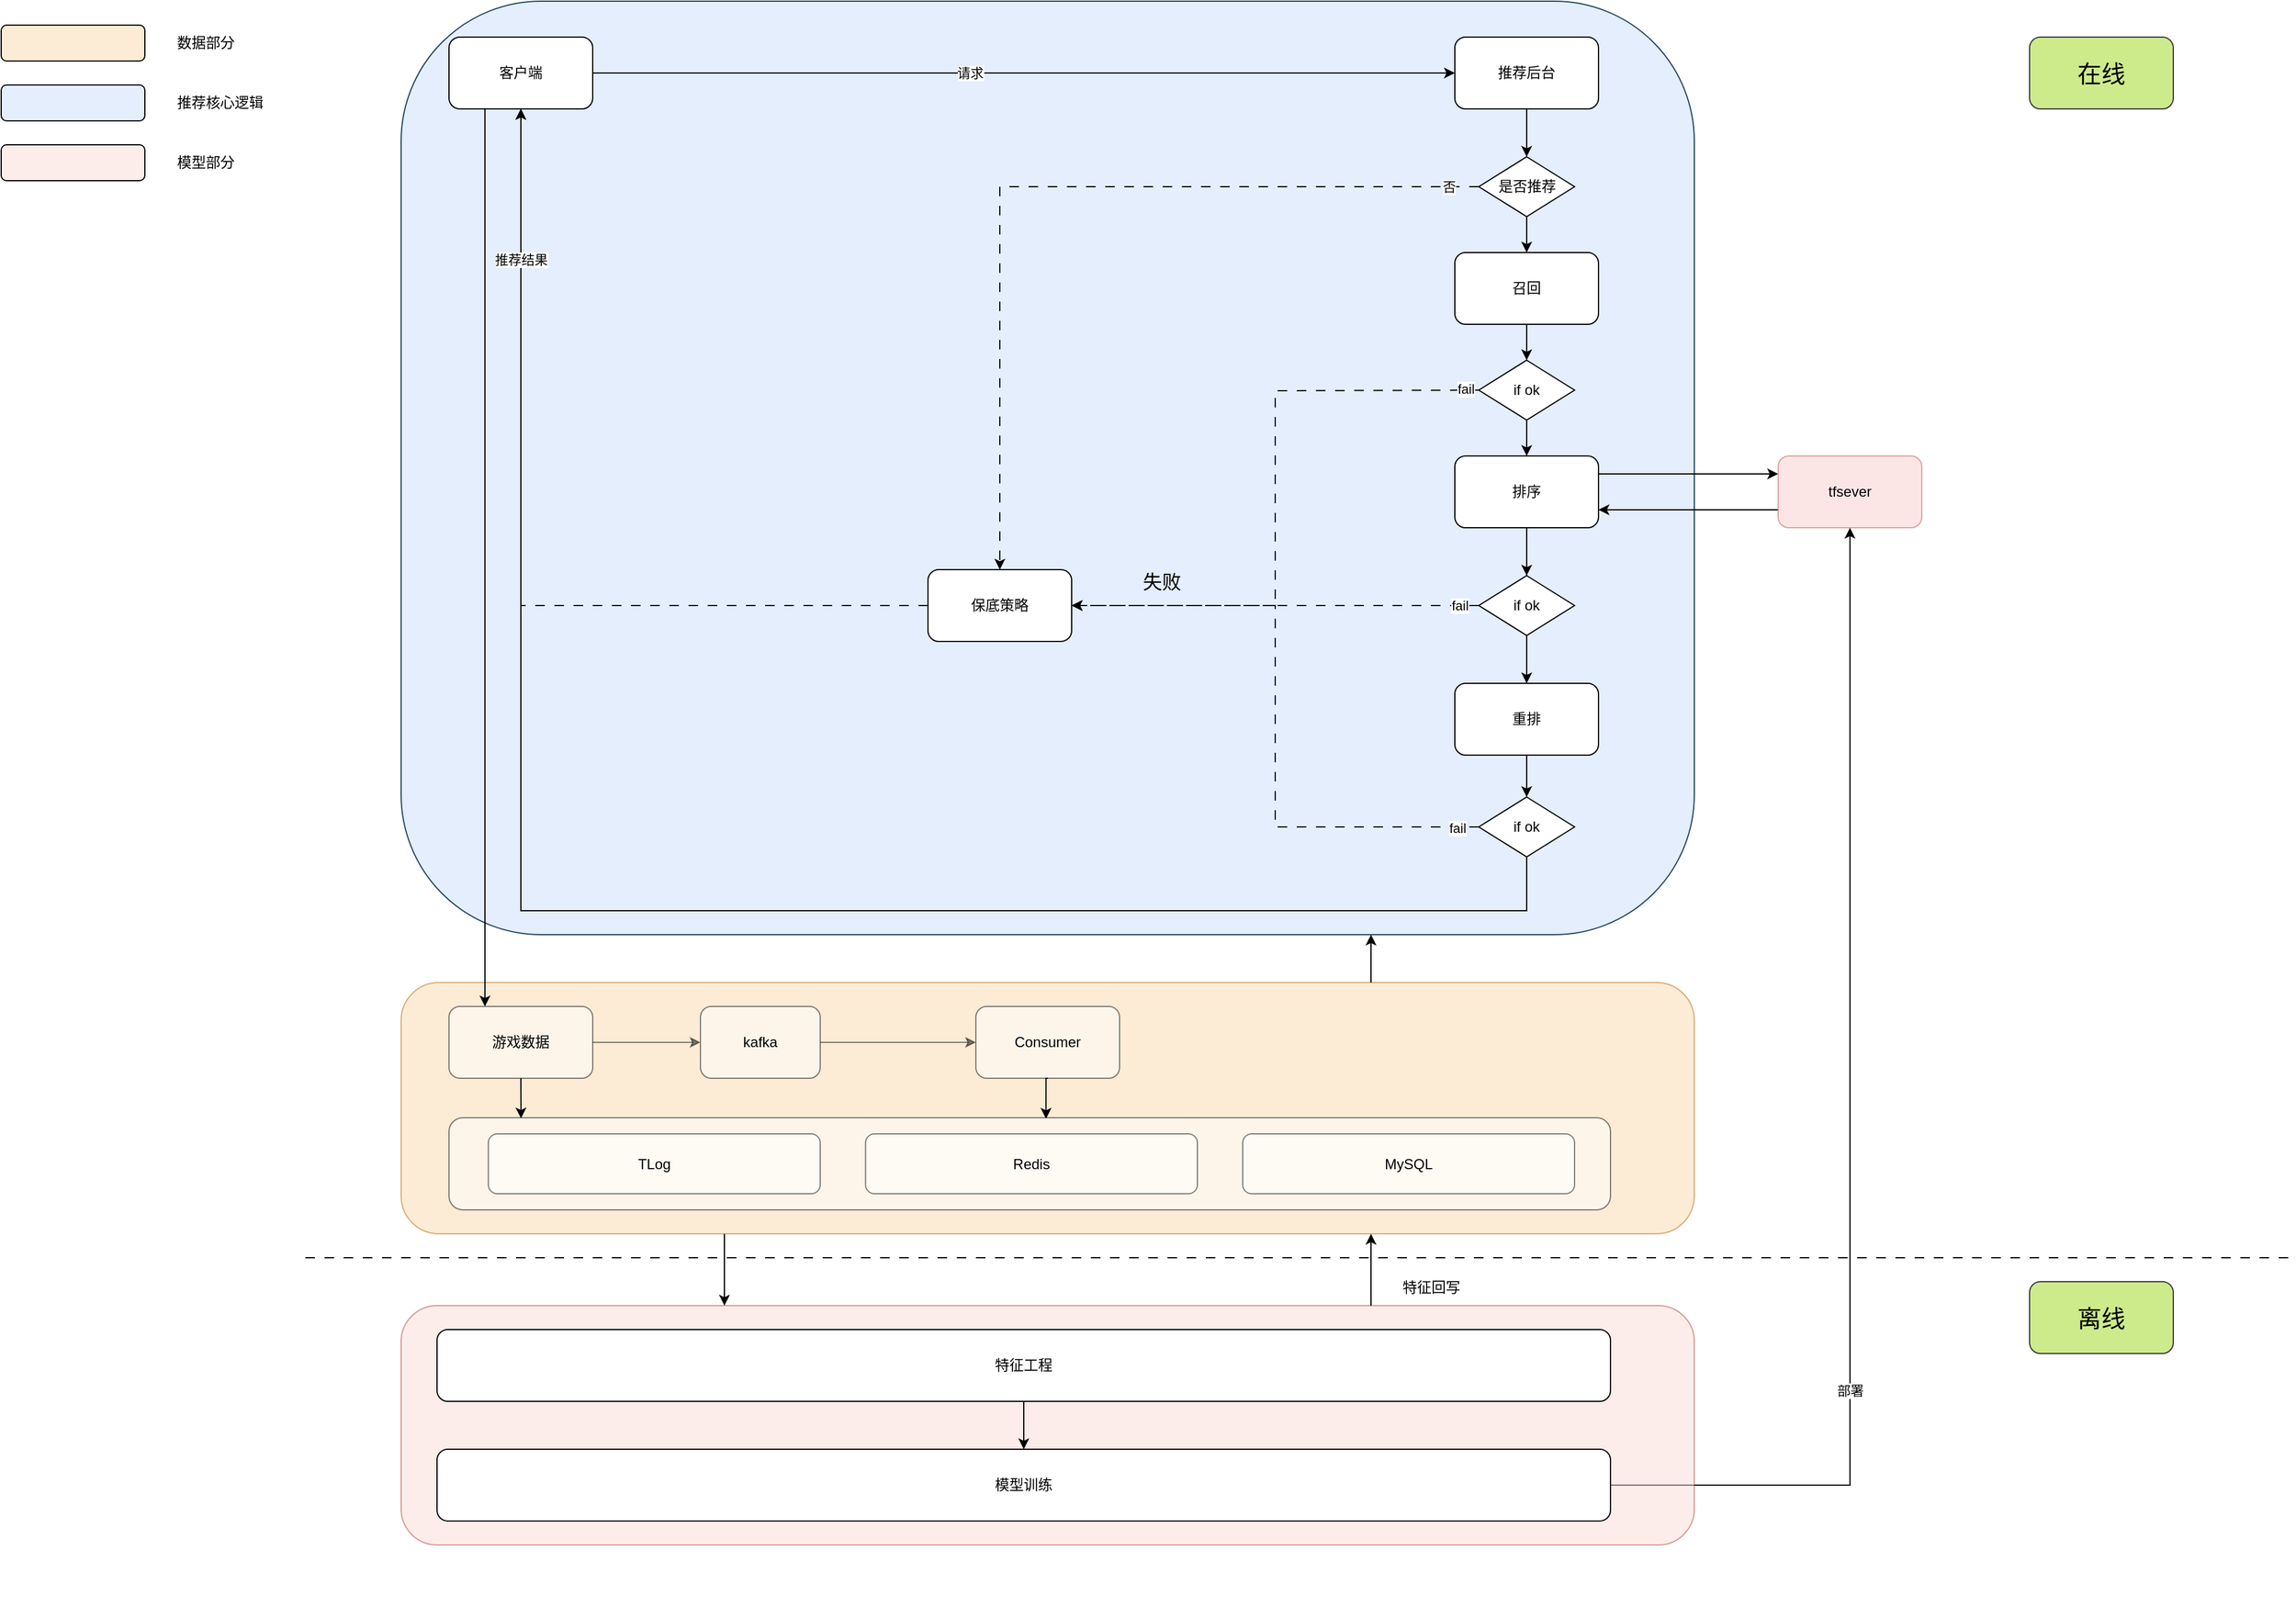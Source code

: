 <mxfile version="21.4.0" type="github" pages="5">
  <diagram name="推荐整体流程" id="ISYWLAkCxyc74e-Y4_dA">
    <mxGraphModel dx="2526" dy="1180" grid="1" gridSize="10" guides="1" tooltips="1" connect="1" arrows="1" fold="1" page="1" pageScale="1" pageWidth="3300" pageHeight="4681" math="0" shadow="0">
      <root>
        <mxCell id="3O7Wqlpu1mmGv-qSAanH-0" />
        <mxCell id="3O7Wqlpu1mmGv-qSAanH-1" parent="3O7Wqlpu1mmGv-qSAanH-0" />
        <mxCell id="3O7Wqlpu1mmGv-qSAanH-2" style="edgeStyle=orthogonalEdgeStyle;rounded=0;orthogonalLoop=1;jettySize=auto;html=1;exitX=0.25;exitY=1;exitDx=0;exitDy=0;entryX=0.25;entryY=0;entryDx=0;entryDy=0;" edge="1" parent="3O7Wqlpu1mmGv-qSAanH-1" source="3O7Wqlpu1mmGv-qSAanH-3" target="3O7Wqlpu1mmGv-qSAanH-64">
          <mxGeometry relative="1" as="geometry" />
        </mxCell>
        <mxCell id="3O7Wqlpu1mmGv-qSAanH-3" value="" style="rounded=1;whiteSpace=wrap;html=1;fillColor=#fad7ac;strokeColor=#b46504;opacity=50;" vertex="1" parent="3O7Wqlpu1mmGv-qSAanH-1">
          <mxGeometry x="520" y="1380" width="1080" height="210" as="geometry" />
        </mxCell>
        <mxCell id="3O7Wqlpu1mmGv-qSAanH-4" value="" style="rounded=1;whiteSpace=wrap;html=1;fillColor=#E4EEFC;strokeColor=#23445d;fillStyle=auto;" vertex="1" parent="3O7Wqlpu1mmGv-qSAanH-1">
          <mxGeometry x="520" y="560" width="1080" height="780" as="geometry" />
        </mxCell>
        <mxCell id="3O7Wqlpu1mmGv-qSAanH-5" value="" style="rhombus;whiteSpace=wrap;html=1;" vertex="1" parent="3O7Wqlpu1mmGv-qSAanH-1">
          <mxGeometry x="1420" y="690" width="80" height="50" as="geometry" />
        </mxCell>
        <mxCell id="3O7Wqlpu1mmGv-qSAanH-6" style="edgeStyle=orthogonalEdgeStyle;rounded=0;orthogonalLoop=1;jettySize=auto;html=1;exitX=1;exitY=0.5;exitDx=0;exitDy=0;entryX=0;entryY=0.5;entryDx=0;entryDy=0;" edge="1" parent="3O7Wqlpu1mmGv-qSAanH-1" source="3O7Wqlpu1mmGv-qSAanH-9" target="3O7Wqlpu1mmGv-qSAanH-26">
          <mxGeometry relative="1" as="geometry" />
        </mxCell>
        <mxCell id="3O7Wqlpu1mmGv-qSAanH-7" value="请求" style="edgeLabel;html=1;align=center;verticalAlign=middle;resizable=0;points=[];" vertex="1" connectable="0" parent="3O7Wqlpu1mmGv-qSAanH-6">
          <mxGeometry x="-0.126" relative="1" as="geometry">
            <mxPoint as="offset" />
          </mxGeometry>
        </mxCell>
        <mxCell id="3O7Wqlpu1mmGv-qSAanH-8" style="edgeStyle=orthogonalEdgeStyle;rounded=0;orthogonalLoop=1;jettySize=auto;html=1;exitX=0.25;exitY=1;exitDx=0;exitDy=0;entryX=0.25;entryY=0;entryDx=0;entryDy=0;" edge="1" parent="3O7Wqlpu1mmGv-qSAanH-1" source="3O7Wqlpu1mmGv-qSAanH-9" target="3O7Wqlpu1mmGv-qSAanH-12">
          <mxGeometry relative="1" as="geometry" />
        </mxCell>
        <mxCell id="3O7Wqlpu1mmGv-qSAanH-9" value="客户端" style="rounded=1;whiteSpace=wrap;html=1;" vertex="1" parent="3O7Wqlpu1mmGv-qSAanH-1">
          <mxGeometry x="560" y="590" width="120" height="60" as="geometry" />
        </mxCell>
        <mxCell id="3O7Wqlpu1mmGv-qSAanH-17" style="edgeStyle=orthogonalEdgeStyle;rounded=0;orthogonalLoop=1;jettySize=auto;html=1;exitX=1;exitY=0.5;exitDx=0;exitDy=0;entryX=0.5;entryY=1;entryDx=0;entryDy=0;" edge="1" parent="3O7Wqlpu1mmGv-qSAanH-1" source="3O7Wqlpu1mmGv-qSAanH-66" target="3O7Wqlpu1mmGv-qSAanH-34">
          <mxGeometry relative="1" as="geometry">
            <mxPoint x="1600" y="890" as="targetPoint" />
          </mxGeometry>
        </mxCell>
        <mxCell id="3O7Wqlpu1mmGv-qSAanH-18" value="部署" style="edgeLabel;html=1;align=center;verticalAlign=middle;resizable=0;points=[];" vertex="1" connectable="0" parent="3O7Wqlpu1mmGv-qSAanH-17">
          <mxGeometry x="-0.523" y="-1" relative="1" as="geometry">
            <mxPoint x="-1" y="-41" as="offset" />
          </mxGeometry>
        </mxCell>
        <mxCell id="3O7Wqlpu1mmGv-qSAanH-25" style="edgeStyle=orthogonalEdgeStyle;rounded=0;orthogonalLoop=1;jettySize=auto;html=1;entryX=0.5;entryY=0;entryDx=0;entryDy=0;" edge="1" parent="3O7Wqlpu1mmGv-qSAanH-1" source="3O7Wqlpu1mmGv-qSAanH-5" target="3O7Wqlpu1mmGv-qSAanH-28">
          <mxGeometry relative="1" as="geometry" />
        </mxCell>
        <mxCell id="3O7Wqlpu1mmGv-qSAanH-26" value="推荐后台" style="rounded=1;whiteSpace=wrap;html=1;" vertex="1" parent="3O7Wqlpu1mmGv-qSAanH-1">
          <mxGeometry x="1400" y="590" width="120" height="60" as="geometry" />
        </mxCell>
        <mxCell id="3O7Wqlpu1mmGv-qSAanH-27" style="edgeStyle=orthogonalEdgeStyle;rounded=0;orthogonalLoop=1;jettySize=auto;html=1;exitX=0.5;exitY=1;exitDx=0;exitDy=0;entryX=0.5;entryY=0;entryDx=0;entryDy=0;" edge="1" parent="3O7Wqlpu1mmGv-qSAanH-1" source="3O7Wqlpu1mmGv-qSAanH-51" target="3O7Wqlpu1mmGv-qSAanH-32">
          <mxGeometry relative="1" as="geometry" />
        </mxCell>
        <mxCell id="3O7Wqlpu1mmGv-qSAanH-28" value="召回" style="rounded=1;whiteSpace=wrap;html=1;" vertex="1" parent="3O7Wqlpu1mmGv-qSAanH-1">
          <mxGeometry x="1400" y="770" width="120" height="60" as="geometry" />
        </mxCell>
        <mxCell id="3O7Wqlpu1mmGv-qSAanH-29" style="edgeStyle=orthogonalEdgeStyle;rounded=0;orthogonalLoop=1;jettySize=auto;html=1;exitX=1;exitY=0.25;exitDx=0;exitDy=0;entryX=0;entryY=0.25;entryDx=0;entryDy=0;" edge="1" parent="3O7Wqlpu1mmGv-qSAanH-1" source="3O7Wqlpu1mmGv-qSAanH-32" target="3O7Wqlpu1mmGv-qSAanH-34">
          <mxGeometry relative="1" as="geometry" />
        </mxCell>
        <mxCell id="3O7Wqlpu1mmGv-qSAanH-30" style="edgeStyle=orthogonalEdgeStyle;rounded=0;orthogonalLoop=1;jettySize=auto;html=1;exitX=0.5;exitY=1;exitDx=0;exitDy=0;entryX=0.5;entryY=0;entryDx=0;entryDy=0;" edge="1" parent="3O7Wqlpu1mmGv-qSAanH-1" source="3O7Wqlpu1mmGv-qSAanH-32" target="3O7Wqlpu1mmGv-qSAanH-36">
          <mxGeometry relative="1" as="geometry" />
        </mxCell>
        <mxCell id="3O7Wqlpu1mmGv-qSAanH-31" value="" style="edgeStyle=orthogonalEdgeStyle;rounded=0;orthogonalLoop=1;jettySize=auto;html=1;" edge="1" parent="3O7Wqlpu1mmGv-qSAanH-1" source="3O7Wqlpu1mmGv-qSAanH-32" target="3O7Wqlpu1mmGv-qSAanH-54">
          <mxGeometry relative="1" as="geometry" />
        </mxCell>
        <mxCell id="3O7Wqlpu1mmGv-qSAanH-32" value="排序" style="rounded=1;whiteSpace=wrap;html=1;" vertex="1" parent="3O7Wqlpu1mmGv-qSAanH-1">
          <mxGeometry x="1400" y="940" width="120" height="60" as="geometry" />
        </mxCell>
        <mxCell id="3O7Wqlpu1mmGv-qSAanH-33" style="edgeStyle=orthogonalEdgeStyle;rounded=0;orthogonalLoop=1;jettySize=auto;html=1;exitX=0;exitY=0.75;exitDx=0;exitDy=0;entryX=1;entryY=0.75;entryDx=0;entryDy=0;" edge="1" parent="3O7Wqlpu1mmGv-qSAanH-1" source="3O7Wqlpu1mmGv-qSAanH-34" target="3O7Wqlpu1mmGv-qSAanH-32">
          <mxGeometry relative="1" as="geometry" />
        </mxCell>
        <mxCell id="3O7Wqlpu1mmGv-qSAanH-34" value="tfsever" style="rounded=1;whiteSpace=wrap;html=1;fillColor=#f8cecc;strokeColor=#b85450;opacity=50;" vertex="1" parent="3O7Wqlpu1mmGv-qSAanH-1">
          <mxGeometry x="1670" y="940" width="120" height="60" as="geometry" />
        </mxCell>
        <mxCell id="3O7Wqlpu1mmGv-qSAanH-35" value="" style="edgeStyle=orthogonalEdgeStyle;rounded=0;orthogonalLoop=1;jettySize=auto;html=1;" edge="1" parent="3O7Wqlpu1mmGv-qSAanH-1" source="3O7Wqlpu1mmGv-qSAanH-36" target="3O7Wqlpu1mmGv-qSAanH-59">
          <mxGeometry relative="1" as="geometry" />
        </mxCell>
        <mxCell id="3O7Wqlpu1mmGv-qSAanH-36" value="重排" style="rounded=1;whiteSpace=wrap;html=1;" vertex="1" parent="3O7Wqlpu1mmGv-qSAanH-1">
          <mxGeometry x="1400" y="1130" width="120" height="60" as="geometry" />
        </mxCell>
        <mxCell id="3O7Wqlpu1mmGv-qSAanH-37" style="edgeStyle=orthogonalEdgeStyle;rounded=0;orthogonalLoop=1;jettySize=auto;html=1;exitX=0;exitY=0.5;exitDx=0;exitDy=0;entryX=0.5;entryY=1;entryDx=0;entryDy=0;dashed=1;dashPattern=8 8;" edge="1" parent="3O7Wqlpu1mmGv-qSAanH-1" source="3O7Wqlpu1mmGv-qSAanH-38" target="3O7Wqlpu1mmGv-qSAanH-9">
          <mxGeometry relative="1" as="geometry" />
        </mxCell>
        <mxCell id="3O7Wqlpu1mmGv-qSAanH-38" value="保底策略" style="rounded=1;whiteSpace=wrap;html=1;" vertex="1" parent="3O7Wqlpu1mmGv-qSAanH-1">
          <mxGeometry x="960" y="1035" width="120" height="60" as="geometry" />
        </mxCell>
        <mxCell id="3O7Wqlpu1mmGv-qSAanH-39" value="是否推荐" style="text;html=1;align=center;verticalAlign=middle;resizable=0;points=[];autosize=1;strokeColor=none;fillColor=none;" vertex="1" parent="3O7Wqlpu1mmGv-qSAanH-1">
          <mxGeometry x="1420" y="700" width="80" height="30" as="geometry" />
        </mxCell>
        <mxCell id="3O7Wqlpu1mmGv-qSAanH-40" value="" style="edgeStyle=orthogonalEdgeStyle;rounded=0;orthogonalLoop=1;jettySize=auto;html=1;entryX=0.5;entryY=0;entryDx=0;entryDy=0;" edge="1" parent="3O7Wqlpu1mmGv-qSAanH-1" source="3O7Wqlpu1mmGv-qSAanH-26" target="3O7Wqlpu1mmGv-qSAanH-5">
          <mxGeometry relative="1" as="geometry">
            <mxPoint x="1460" y="660" as="sourcePoint" />
            <mxPoint x="1460" y="750" as="targetPoint" />
          </mxGeometry>
        </mxCell>
        <mxCell id="3O7Wqlpu1mmGv-qSAanH-41" style="edgeStyle=orthogonalEdgeStyle;rounded=0;orthogonalLoop=1;jettySize=auto;html=1;exitX=0;exitY=0.5;exitDx=0;exitDy=0;entryX=0.5;entryY=0;entryDx=0;entryDy=0;dashed=1;dashPattern=8 8;" edge="1" parent="3O7Wqlpu1mmGv-qSAanH-1" source="3O7Wqlpu1mmGv-qSAanH-5" target="3O7Wqlpu1mmGv-qSAanH-38">
          <mxGeometry relative="1" as="geometry" />
        </mxCell>
        <mxCell id="3O7Wqlpu1mmGv-qSAanH-42" value="否" style="edgeLabel;html=1;align=center;verticalAlign=middle;resizable=0;points=[];" vertex="1" connectable="0" parent="3O7Wqlpu1mmGv-qSAanH-41">
          <mxGeometry x="-0.93" relative="1" as="geometry">
            <mxPoint as="offset" />
          </mxGeometry>
        </mxCell>
        <mxCell id="3O7Wqlpu1mmGv-qSAanH-48" value="" style="edgeStyle=orthogonalEdgeStyle;rounded=0;orthogonalLoop=1;jettySize=auto;html=1;exitX=0.5;exitY=1;exitDx=0;exitDy=0;entryX=0.5;entryY=0;entryDx=0;entryDy=0;" edge="1" parent="3O7Wqlpu1mmGv-qSAanH-1" source="3O7Wqlpu1mmGv-qSAanH-28" target="3O7Wqlpu1mmGv-qSAanH-51">
          <mxGeometry relative="1" as="geometry">
            <mxPoint x="1460" y="830" as="sourcePoint" />
            <mxPoint x="1460" y="940" as="targetPoint" />
          </mxGeometry>
        </mxCell>
        <mxCell id="3O7Wqlpu1mmGv-qSAanH-49" style="edgeStyle=orthogonalEdgeStyle;rounded=0;orthogonalLoop=1;jettySize=auto;html=1;entryX=1;entryY=0.5;entryDx=0;entryDy=0;dashed=1;dashPattern=8 8;" edge="1" parent="3O7Wqlpu1mmGv-qSAanH-1" target="3O7Wqlpu1mmGv-qSAanH-38">
          <mxGeometry relative="1" as="geometry">
            <mxPoint x="1420" y="885" as="sourcePoint" />
          </mxGeometry>
        </mxCell>
        <mxCell id="3O7Wqlpu1mmGv-qSAanH-50" value="fail" style="edgeLabel;html=1;align=center;verticalAlign=middle;resizable=0;points=[];" vertex="1" connectable="0" parent="3O7Wqlpu1mmGv-qSAanH-49">
          <mxGeometry x="-0.956" y="-1" relative="1" as="geometry">
            <mxPoint as="offset" />
          </mxGeometry>
        </mxCell>
        <mxCell id="3O7Wqlpu1mmGv-qSAanH-51" value="if ok" style="rhombus;whiteSpace=wrap;html=1;" vertex="1" parent="3O7Wqlpu1mmGv-qSAanH-1">
          <mxGeometry x="1420" y="860" width="80" height="50" as="geometry" />
        </mxCell>
        <mxCell id="3O7Wqlpu1mmGv-qSAanH-52" style="edgeStyle=orthogonalEdgeStyle;rounded=0;orthogonalLoop=1;jettySize=auto;html=1;exitX=0;exitY=0.5;exitDx=0;exitDy=0;dashed=1;dashPattern=8 8;endArrow=none;endFill=0;" edge="1" parent="3O7Wqlpu1mmGv-qSAanH-1" source="3O7Wqlpu1mmGv-qSAanH-54">
          <mxGeometry relative="1" as="geometry">
            <mxPoint x="1250" y="1065" as="targetPoint" />
          </mxGeometry>
        </mxCell>
        <mxCell id="3O7Wqlpu1mmGv-qSAanH-53" value="fail" style="edgeLabel;html=1;align=center;verticalAlign=middle;resizable=0;points=[];" vertex="1" connectable="0" parent="3O7Wqlpu1mmGv-qSAanH-52">
          <mxGeometry x="-0.808" relative="1" as="geometry">
            <mxPoint as="offset" />
          </mxGeometry>
        </mxCell>
        <mxCell id="3O7Wqlpu1mmGv-qSAanH-54" value="if ok" style="rhombus;whiteSpace=wrap;html=1;" vertex="1" parent="3O7Wqlpu1mmGv-qSAanH-1">
          <mxGeometry x="1420" y="1040" width="80" height="50" as="geometry" />
        </mxCell>
        <mxCell id="3O7Wqlpu1mmGv-qSAanH-55" style="edgeStyle=orthogonalEdgeStyle;rounded=0;orthogonalLoop=1;jettySize=auto;html=1;exitX=0;exitY=0.5;exitDx=0;exitDy=0;entryX=1;entryY=0.5;entryDx=0;entryDy=0;dashed=1;dashPattern=8 8;" edge="1" parent="3O7Wqlpu1mmGv-qSAanH-1" source="3O7Wqlpu1mmGv-qSAanH-59" target="3O7Wqlpu1mmGv-qSAanH-38">
          <mxGeometry relative="1" as="geometry" />
        </mxCell>
        <mxCell id="3O7Wqlpu1mmGv-qSAanH-56" value="fail" style="edgeLabel;html=1;align=center;verticalAlign=middle;resizable=0;points=[];" vertex="1" connectable="0" parent="3O7Wqlpu1mmGv-qSAanH-55">
          <mxGeometry x="-0.93" y="1" relative="1" as="geometry">
            <mxPoint as="offset" />
          </mxGeometry>
        </mxCell>
        <mxCell id="3O7Wqlpu1mmGv-qSAanH-57" style="edgeStyle=orthogonalEdgeStyle;rounded=0;orthogonalLoop=1;jettySize=auto;html=1;entryX=0.5;entryY=1;entryDx=0;entryDy=0;" edge="1" parent="3O7Wqlpu1mmGv-qSAanH-1" source="3O7Wqlpu1mmGv-qSAanH-59" target="3O7Wqlpu1mmGv-qSAanH-9">
          <mxGeometry relative="1" as="geometry">
            <Array as="points">
              <mxPoint x="1460" y="1320" />
              <mxPoint x="620" y="1320" />
            </Array>
          </mxGeometry>
        </mxCell>
        <mxCell id="3O7Wqlpu1mmGv-qSAanH-58" value="推荐结果" style="edgeLabel;html=1;align=center;verticalAlign=middle;resizable=0;points=[];" vertex="1" connectable="0" parent="3O7Wqlpu1mmGv-qSAanH-57">
          <mxGeometry x="0.838" relative="1" as="geometry">
            <mxPoint as="offset" />
          </mxGeometry>
        </mxCell>
        <mxCell id="3O7Wqlpu1mmGv-qSAanH-59" value="if ok" style="rhombus;whiteSpace=wrap;html=1;" vertex="1" parent="3O7Wqlpu1mmGv-qSAanH-1">
          <mxGeometry x="1420" y="1225" width="80" height="50" as="geometry" />
        </mxCell>
        <mxCell id="3O7Wqlpu1mmGv-qSAanH-60" value="" style="endArrow=none;dashed=1;html=1;rounded=0;dashPattern=8 8;" edge="1" parent="3O7Wqlpu1mmGv-qSAanH-1">
          <mxGeometry width="50" height="50" relative="1" as="geometry">
            <mxPoint x="440" y="1610" as="sourcePoint" />
            <mxPoint x="2100" y="1610" as="targetPoint" />
          </mxGeometry>
        </mxCell>
        <mxCell id="3O7Wqlpu1mmGv-qSAanH-61" value="离线" style="rounded=1;whiteSpace=wrap;html=1;fillColor=#cdeb8b;strokeColor=#36393d;fontSize=20;" vertex="1" parent="3O7Wqlpu1mmGv-qSAanH-1">
          <mxGeometry x="1880" y="1630" width="120" height="60" as="geometry" />
        </mxCell>
        <mxCell id="3O7Wqlpu1mmGv-qSAanH-62" value="在线" style="rounded=1;whiteSpace=wrap;html=1;fillColor=#cdeb8b;strokeColor=#36393d;fontSize=20;" vertex="1" parent="3O7Wqlpu1mmGv-qSAanH-1">
          <mxGeometry x="1880" y="590" width="120" height="60" as="geometry" />
        </mxCell>
        <mxCell id="3O7Wqlpu1mmGv-qSAanH-63" value="" style="group" vertex="1" connectable="0" parent="3O7Wqlpu1mmGv-qSAanH-1">
          <mxGeometry x="520" y="1650" width="1080" height="250" as="geometry" />
        </mxCell>
        <mxCell id="3O7Wqlpu1mmGv-qSAanH-64" value="" style="rounded=1;whiteSpace=wrap;html=1;fillColor=#fad9d5;strokeColor=#ae4132;opacity=50;" vertex="1" parent="3O7Wqlpu1mmGv-qSAanH-63">
          <mxGeometry width="1080" height="200" as="geometry" />
        </mxCell>
        <mxCell id="3O7Wqlpu1mmGv-qSAanH-65" value="特征工程" style="rounded=1;whiteSpace=wrap;html=1;" vertex="1" parent="3O7Wqlpu1mmGv-qSAanH-63">
          <mxGeometry x="30" y="20" width="980" height="60" as="geometry" />
        </mxCell>
        <mxCell id="3O7Wqlpu1mmGv-qSAanH-66" value="模型训练" style="rounded=1;whiteSpace=wrap;html=1;" vertex="1" parent="3O7Wqlpu1mmGv-qSAanH-63">
          <mxGeometry x="30" y="120" width="980" height="60" as="geometry" />
        </mxCell>
        <mxCell id="3O7Wqlpu1mmGv-qSAanH-67" style="edgeStyle=orthogonalEdgeStyle;rounded=0;orthogonalLoop=1;jettySize=auto;html=1;exitX=0.5;exitY=1;exitDx=0;exitDy=0;entryX=0.5;entryY=0;entryDx=0;entryDy=0;" edge="1" parent="3O7Wqlpu1mmGv-qSAanH-63" source="3O7Wqlpu1mmGv-qSAanH-65" target="3O7Wqlpu1mmGv-qSAanH-66">
          <mxGeometry relative="1" as="geometry" />
        </mxCell>
        <mxCell id="3O7Wqlpu1mmGv-qSAanH-68" style="edgeStyle=orthogonalEdgeStyle;rounded=0;orthogonalLoop=1;jettySize=auto;html=1;exitX=0.75;exitY=0;exitDx=0;exitDy=0;entryX=0.75;entryY=1;entryDx=0;entryDy=0;" edge="1" parent="3O7Wqlpu1mmGv-qSAanH-1" source="3O7Wqlpu1mmGv-qSAanH-64" target="3O7Wqlpu1mmGv-qSAanH-3">
          <mxGeometry relative="1" as="geometry" />
        </mxCell>
        <mxCell id="3O7Wqlpu1mmGv-qSAanH-69" value="特征回写" style="text;html=1;align=center;verticalAlign=middle;resizable=0;points=[];autosize=1;strokeColor=none;fillColor=none;" vertex="1" parent="3O7Wqlpu1mmGv-qSAanH-1">
          <mxGeometry x="1340" y="1620" width="80" height="30" as="geometry" />
        </mxCell>
        <mxCell id="3O7Wqlpu1mmGv-qSAanH-77" value="" style="endArrow=classic;html=1;rounded=0;entryX=0.75;entryY=1;entryDx=0;entryDy=0;" edge="1" parent="3O7Wqlpu1mmGv-qSAanH-1" target="3O7Wqlpu1mmGv-qSAanH-4">
          <mxGeometry width="50" height="50" relative="1" as="geometry">
            <mxPoint x="1330" y="1380" as="sourcePoint" />
            <mxPoint x="1330" y="1350" as="targetPoint" />
            <Array as="points" />
          </mxGeometry>
        </mxCell>
        <mxCell id="3O7Wqlpu1mmGv-qSAanH-78" value="失败" style="text;html=1;align=center;verticalAlign=middle;resizable=0;points=[];autosize=1;strokeColor=none;fillColor=none;fontSize=16;" vertex="1" parent="3O7Wqlpu1mmGv-qSAanH-1">
          <mxGeometry x="1125" y="1030" width="60" height="30" as="geometry" />
        </mxCell>
        <mxCell id="3O7Wqlpu1mmGv-qSAanH-12" value="游戏数据" style="rounded=1;whiteSpace=wrap;html=1;opacity=50;" vertex="1" parent="3O7Wqlpu1mmGv-qSAanH-1">
          <mxGeometry x="560" y="1400" width="120" height="60" as="geometry" />
        </mxCell>
        <mxCell id="3O7Wqlpu1mmGv-qSAanH-14" value="kafka" style="rounded=1;whiteSpace=wrap;html=1;opacity=50;" vertex="1" parent="3O7Wqlpu1mmGv-qSAanH-1">
          <mxGeometry x="770" y="1400" width="100" height="60" as="geometry" />
        </mxCell>
        <mxCell id="3O7Wqlpu1mmGv-qSAanH-10" style="edgeStyle=orthogonalEdgeStyle;rounded=0;orthogonalLoop=1;jettySize=auto;html=1;exitX=1;exitY=0.5;exitDx=0;exitDy=0;opacity=50;" edge="1" parent="3O7Wqlpu1mmGv-qSAanH-1" source="3O7Wqlpu1mmGv-qSAanH-12" target="3O7Wqlpu1mmGv-qSAanH-14">
          <mxGeometry relative="1" as="geometry">
            <mxPoint x="760" y="1430" as="targetPoint" />
          </mxGeometry>
        </mxCell>
        <mxCell id="3O7Wqlpu1mmGv-qSAanH-16" value="Consumer" style="rounded=1;whiteSpace=wrap;html=1;opacity=50;" vertex="1" parent="3O7Wqlpu1mmGv-qSAanH-1">
          <mxGeometry x="1000" y="1400" width="120" height="60" as="geometry" />
        </mxCell>
        <mxCell id="3O7Wqlpu1mmGv-qSAanH-13" style="edgeStyle=orthogonalEdgeStyle;rounded=0;orthogonalLoop=1;jettySize=auto;html=1;exitX=1;exitY=0.5;exitDx=0;exitDy=0;entryX=0;entryY=0.5;entryDx=0;entryDy=0;opacity=50;" edge="1" parent="3O7Wqlpu1mmGv-qSAanH-1" source="3O7Wqlpu1mmGv-qSAanH-14" target="3O7Wqlpu1mmGv-qSAanH-16">
          <mxGeometry relative="1" as="geometry" />
        </mxCell>
        <mxCell id="3O7Wqlpu1mmGv-qSAanH-11" style="edgeStyle=orthogonalEdgeStyle;rounded=0;orthogonalLoop=1;jettySize=auto;html=1;exitX=0.5;exitY=1;exitDx=0;exitDy=0;entryX=0.062;entryY=0.007;entryDx=0;entryDy=0;entryPerimeter=0;" edge="1" parent="3O7Wqlpu1mmGv-qSAanH-1" source="3O7Wqlpu1mmGv-qSAanH-12" target="3O7Wqlpu1mmGv-qSAanH-80">
          <mxGeometry relative="1" as="geometry" />
        </mxCell>
        <mxCell id="3O7Wqlpu1mmGv-qSAanH-15" style="edgeStyle=orthogonalEdgeStyle;rounded=0;orthogonalLoop=1;jettySize=auto;html=1;exitX=0.5;exitY=1;exitDx=0;exitDy=0;entryX=0.514;entryY=0.011;entryDx=0;entryDy=0;entryPerimeter=0;" edge="1" parent="3O7Wqlpu1mmGv-qSAanH-1" source="3O7Wqlpu1mmGv-qSAanH-16" target="3O7Wqlpu1mmGv-qSAanH-80">
          <mxGeometry relative="1" as="geometry" />
        </mxCell>
        <mxCell id="3O7Wqlpu1mmGv-qSAanH-80" value="" style="rounded=1;whiteSpace=wrap;html=1;opacity=50;" vertex="1" parent="3O7Wqlpu1mmGv-qSAanH-1">
          <mxGeometry x="560" y="1493" width="970" height="77" as="geometry" />
        </mxCell>
        <mxCell id="3O7Wqlpu1mmGv-qSAanH-81" value="TLog" style="rounded=1;whiteSpace=wrap;html=1;opacity=50;" vertex="1" parent="3O7Wqlpu1mmGv-qSAanH-1">
          <mxGeometry x="592.853" y="1506.5" width="277.143" height="50" as="geometry" />
        </mxCell>
        <mxCell id="3O7Wqlpu1mmGv-qSAanH-82" value="Redis" style="rounded=1;whiteSpace=wrap;html=1;opacity=50;" vertex="1" parent="3O7Wqlpu1mmGv-qSAanH-1">
          <mxGeometry x="907.859" y="1506.5" width="277.143" height="50" as="geometry" />
        </mxCell>
        <mxCell id="3O7Wqlpu1mmGv-qSAanH-83" value="MySQL" style="rounded=1;whiteSpace=wrap;html=1;opacity=50;" vertex="1" parent="3O7Wqlpu1mmGv-qSAanH-1">
          <mxGeometry x="1222.854" y="1506.5" width="277.143" height="50" as="geometry" />
        </mxCell>
        <mxCell id="_ILk_9p93Jq6PyXkEtek-1" value="" style="rounded=1;whiteSpace=wrap;html=1;fillColor=#fcecea;" vertex="1" parent="3O7Wqlpu1mmGv-qSAanH-1">
          <mxGeometry x="186" y="680" width="120" height="30" as="geometry" />
        </mxCell>
        <mxCell id="_ILk_9p93Jq6PyXkEtek-3" value="模型部分" style="text;html=1;align=left;verticalAlign=middle;resizable=0;points=[];autosize=1;strokeColor=none;fillColor=none;" vertex="1" parent="3O7Wqlpu1mmGv-qSAanH-1">
          <mxGeometry x="331" y="680" width="80" height="30" as="geometry" />
        </mxCell>
        <mxCell id="_ILk_9p93Jq6PyXkEtek-5" value="" style="rounded=1;whiteSpace=wrap;html=1;fillColor=#fcebd5;" vertex="1" parent="3O7Wqlpu1mmGv-qSAanH-1">
          <mxGeometry x="186" y="580" width="120" height="30" as="geometry" />
        </mxCell>
        <mxCell id="_ILk_9p93Jq6PyXkEtek-6" value="数据部分" style="text;html=1;align=left;verticalAlign=middle;resizable=0;points=[];autosize=1;strokeColor=none;fillColor=none;" vertex="1" parent="3O7Wqlpu1mmGv-qSAanH-1">
          <mxGeometry x="331" y="580" width="80" height="30" as="geometry" />
        </mxCell>
        <mxCell id="_ILk_9p93Jq6PyXkEtek-9" value="" style="rounded=1;whiteSpace=wrap;html=1;fillColor=#E4EEFC;" vertex="1" parent="3O7Wqlpu1mmGv-qSAanH-1">
          <mxGeometry x="186" y="630" width="120" height="30" as="geometry" />
        </mxCell>
        <mxCell id="_ILk_9p93Jq6PyXkEtek-10" value="推荐核心逻辑" style="text;html=1;align=left;verticalAlign=middle;resizable=0;points=[];autosize=1;strokeColor=none;fillColor=none;" vertex="1" parent="3O7Wqlpu1mmGv-qSAanH-1">
          <mxGeometry x="331" y="630" width="110" height="30" as="geometry" />
        </mxCell>
      </root>
    </mxGraphModel>
  </diagram>
  <diagram name="数据处理示意图" id="LM-g_xkMMGq22NguIv3y">
    <mxGraphModel dx="2526" dy="1180" grid="1" gridSize="10" guides="1" tooltips="1" connect="1" arrows="1" fold="1" page="1" pageScale="1" pageWidth="3300" pageHeight="4681" math="0" shadow="0">
      <root>
        <mxCell id="DROnHElERqjiGOuNkDyY-0" />
        <mxCell id="DROnHElERqjiGOuNkDyY-1" parent="DROnHElERqjiGOuNkDyY-0" />
        <mxCell id="M5_kFN5uJaaCFMw8llgj-1" style="edgeStyle=orthogonalEdgeStyle;rounded=0;orthogonalLoop=1;jettySize=auto;html=1;exitX=0.5;exitY=1;exitDx=0;exitDy=0;entryX=0.5;entryY=0;entryDx=0;entryDy=0;" edge="1" parent="DROnHElERqjiGOuNkDyY-1" source="DROnHElERqjiGOuNkDyY-54" target="DROnHElERqjiGOuNkDyY-62">
          <mxGeometry relative="1" as="geometry" />
        </mxCell>
        <mxCell id="DROnHElERqjiGOuNkDyY-54" value="游戏数据" style="rounded=1;whiteSpace=wrap;html=1;opacity=50;" vertex="1" parent="DROnHElERqjiGOuNkDyY-1">
          <mxGeometry x="560" y="1430" width="120" height="60" as="geometry" />
        </mxCell>
        <mxCell id="DROnHElERqjiGOuNkDyY-55" value="Kafka" style="rounded=1;whiteSpace=wrap;html=1;opacity=50;" vertex="1" parent="DROnHElERqjiGOuNkDyY-1">
          <mxGeometry x="790" y="1430" width="100" height="60" as="geometry" />
        </mxCell>
        <mxCell id="DROnHElERqjiGOuNkDyY-56" style="edgeStyle=orthogonalEdgeStyle;rounded=0;orthogonalLoop=1;jettySize=auto;html=1;exitX=1;exitY=0.5;exitDx=0;exitDy=0;opacity=50;" edge="1" parent="DROnHElERqjiGOuNkDyY-1" source="DROnHElERqjiGOuNkDyY-54" target="DROnHElERqjiGOuNkDyY-55">
          <mxGeometry relative="1" as="geometry">
            <mxPoint x="760" y="1460" as="targetPoint" />
          </mxGeometry>
        </mxCell>
        <mxCell id="M5_kFN5uJaaCFMw8llgj-2" style="rounded=0;orthogonalLoop=1;jettySize=auto;html=1;exitX=0.5;exitY=1;exitDx=0;exitDy=0;entryX=0.5;entryY=0;entryDx=0;entryDy=0;" edge="1" parent="DROnHElERqjiGOuNkDyY-1" source="DROnHElERqjiGOuNkDyY-57" target="DROnHElERqjiGOuNkDyY-64">
          <mxGeometry relative="1" as="geometry" />
        </mxCell>
        <mxCell id="M5_kFN5uJaaCFMw8llgj-3" style="rounded=0;orthogonalLoop=1;jettySize=auto;html=1;exitX=0.5;exitY=1;exitDx=0;exitDy=0;" edge="1" parent="DROnHElERqjiGOuNkDyY-1" source="DROnHElERqjiGOuNkDyY-57" target="DROnHElERqjiGOuNkDyY-63">
          <mxGeometry relative="1" as="geometry" />
        </mxCell>
        <mxCell id="DROnHElERqjiGOuNkDyY-57" value="Consumer" style="rounded=1;whiteSpace=wrap;html=1;opacity=50;" vertex="1" parent="DROnHElERqjiGOuNkDyY-1">
          <mxGeometry x="1000" y="1430" width="120" height="60" as="geometry" />
        </mxCell>
        <mxCell id="DROnHElERqjiGOuNkDyY-58" style="edgeStyle=orthogonalEdgeStyle;rounded=0;orthogonalLoop=1;jettySize=auto;html=1;exitX=1;exitY=0.5;exitDx=0;exitDy=0;entryX=0;entryY=0.5;entryDx=0;entryDy=0;opacity=50;" edge="1" parent="DROnHElERqjiGOuNkDyY-1" source="DROnHElERqjiGOuNkDyY-55" target="DROnHElERqjiGOuNkDyY-57">
          <mxGeometry relative="1" as="geometry" />
        </mxCell>
        <mxCell id="M5_kFN5uJaaCFMw8llgj-12" style="edgeStyle=orthogonalEdgeStyle;rounded=0;orthogonalLoop=1;jettySize=auto;html=1;exitX=0.5;exitY=1;exitDx=0;exitDy=0;entryX=0.5;entryY=0;entryDx=0;entryDy=0;" edge="1" parent="DROnHElERqjiGOuNkDyY-1" source="DROnHElERqjiGOuNkDyY-62" target="M5_kFN5uJaaCFMw8llgj-8">
          <mxGeometry relative="1" as="geometry" />
        </mxCell>
        <mxCell id="M5_kFN5uJaaCFMw8llgj-15" value="定时" style="edgeLabel;html=1;align=center;verticalAlign=middle;resizable=0;points=[];" vertex="1" connectable="0" parent="M5_kFN5uJaaCFMw8llgj-12">
          <mxGeometry x="-0.252" relative="1" as="geometry">
            <mxPoint as="offset" />
          </mxGeometry>
        </mxCell>
        <mxCell id="DROnHElERqjiGOuNkDyY-62" value="TLog" style="rounded=1;whiteSpace=wrap;html=1;opacity=50;" vertex="1" parent="DROnHElERqjiGOuNkDyY-1">
          <mxGeometry x="560" y="1570" width="120" height="50" as="geometry" />
        </mxCell>
        <mxCell id="DROnHElERqjiGOuNkDyY-63" value="Redis" style="rounded=1;whiteSpace=wrap;html=1;opacity=50;" vertex="1" parent="DROnHElERqjiGOuNkDyY-1">
          <mxGeometry x="1000" y="1570" width="120" height="50" as="geometry" />
        </mxCell>
        <mxCell id="DROnHElERqjiGOuNkDyY-64" value="MySQL" style="rounded=1;whiteSpace=wrap;html=1;opacity=50;" vertex="1" parent="DROnHElERqjiGOuNkDyY-1">
          <mxGeometry x="1236.07" y="1570" width="113.93" height="50" as="geometry" />
        </mxCell>
        <mxCell id="DROnHElERqjiGOuNkDyY-67" value="" style="rounded=1;whiteSpace=wrap;html=1;fillColor=#fcebd5;" vertex="1" parent="DROnHElERqjiGOuNkDyY-1">
          <mxGeometry x="1180.53" y="1305" width="120" height="30" as="geometry" />
        </mxCell>
        <mxCell id="DROnHElERqjiGOuNkDyY-68" value="数据部分" style="text;html=1;align=left;verticalAlign=middle;resizable=0;points=[];autosize=1;strokeColor=none;fillColor=none;" vertex="1" parent="DROnHElERqjiGOuNkDyY-1">
          <mxGeometry x="1325.53" y="1305" width="80" height="30" as="geometry" />
        </mxCell>
        <mxCell id="M5_kFN5uJaaCFMw8llgj-0" style="edgeStyle=orthogonalEdgeStyle;rounded=0;orthogonalLoop=1;jettySize=auto;html=1;exitX=0.5;exitY=1;exitDx=0;exitDy=0;" edge="1" parent="DROnHElERqjiGOuNkDyY-1" source="GzssCJxJC5EcjDjuEdc2-1" target="DROnHElERqjiGOuNkDyY-54">
          <mxGeometry relative="1" as="geometry" />
        </mxCell>
        <mxCell id="GzssCJxJC5EcjDjuEdc2-1" value="游戏客户端" style="rounded=1;whiteSpace=wrap;html=1;opacity=50;" vertex="1" parent="DROnHElERqjiGOuNkDyY-1">
          <mxGeometry x="560" y="1290" width="120" height="60" as="geometry" />
        </mxCell>
        <mxCell id="B5Mnl9KrS88VEhuOLH54-0" style="edgeStyle=orthogonalEdgeStyle;rounded=0;orthogonalLoop=1;jettySize=auto;html=1;exitX=1;exitY=0.5;exitDx=0;exitDy=0;" edge="1" parent="DROnHElERqjiGOuNkDyY-1" source="M5_kFN5uJaaCFMw8llgj-8" target="DROnHElERqjiGOuNkDyY-55">
          <mxGeometry relative="1" as="geometry" />
        </mxCell>
        <mxCell id="M5_kFN5uJaaCFMw8llgj-8" value="SQL批处理" style="rounded=1;whiteSpace=wrap;html=1;opacity=50;" vertex="1" parent="DROnHElERqjiGOuNkDyY-1">
          <mxGeometry x="560" y="1700" width="120" height="50" as="geometry" />
        </mxCell>
      </root>
    </mxGraphModel>
  </diagram>
  <diagram id="IgMNAPsaVYbAgOSvzbh9" name="玩法存储">
    <mxGraphModel dx="2526" dy="1180" grid="1" gridSize="10" guides="1" tooltips="1" connect="1" arrows="1" fold="1" page="1" pageScale="1" pageWidth="3300" pageHeight="4681" math="0" shadow="0">
      <root>
        <mxCell id="0" />
        <mxCell id="1" parent="0" />
        <mxCell id="dCPQ1O8w31np_YNfYxoj-38" value="" style="rounded=1;whiteSpace=wrap;html=1;dashed=1;dashPattern=8 8;strokeColor=#FF3333;" vertex="1" parent="1">
          <mxGeometry x="1050" y="520" width="330" height="510" as="geometry" />
        </mxCell>
        <mxCell id="kSUtlbOKKh97xTuwZQX3-23" style="rounded=0;orthogonalLoop=1;jettySize=auto;html=1;exitX=1;exitY=0.5;exitDx=0;exitDy=0;entryX=0;entryY=0.5;entryDx=0;entryDy=0;" edge="1" parent="1" source="kSUtlbOKKh97xTuwZQX3-1" target="kSUtlbOKKh97xTuwZQX3-13">
          <mxGeometry relative="1" as="geometry" />
        </mxCell>
        <mxCell id="dCPQ1O8w31np_YNfYxoj-28" style="rounded=0;orthogonalLoop=1;jettySize=auto;html=1;exitX=1;exitY=0.5;exitDx=0;exitDy=0;entryX=0;entryY=0.5;entryDx=0;entryDy=0;" edge="1" parent="1" source="kSUtlbOKKh97xTuwZQX3-1" target="dCPQ1O8w31np_YNfYxoj-9">
          <mxGeometry relative="1" as="geometry" />
        </mxCell>
        <mxCell id="dCPQ1O8w31np_YNfYxoj-29" style="rounded=0;orthogonalLoop=1;jettySize=auto;html=1;exitX=1;exitY=0.5;exitDx=0;exitDy=0;entryX=0;entryY=0.5;entryDx=0;entryDy=0;" edge="1" parent="1" source="kSUtlbOKKh97xTuwZQX3-1" target="dCPQ1O8w31np_YNfYxoj-13">
          <mxGeometry relative="1" as="geometry" />
        </mxCell>
        <mxCell id="dCPQ1O8w31np_YNfYxoj-30" style="rounded=0;orthogonalLoop=1;jettySize=auto;html=1;exitX=1;exitY=0.5;exitDx=0;exitDy=0;entryX=0;entryY=0.5;entryDx=0;entryDy=0;" edge="1" parent="1" source="kSUtlbOKKh97xTuwZQX3-1" target="dCPQ1O8w31np_YNfYxoj-17">
          <mxGeometry relative="1" as="geometry" />
        </mxCell>
        <mxCell id="dCPQ1O8w31np_YNfYxoj-31" style="rounded=0;orthogonalLoop=1;jettySize=auto;html=1;exitX=1;exitY=0.5;exitDx=0;exitDy=0;entryX=0;entryY=0.5;entryDx=0;entryDy=0;" edge="1" parent="1" source="kSUtlbOKKh97xTuwZQX3-1" target="dCPQ1O8w31np_YNfYxoj-21">
          <mxGeometry relative="1" as="geometry" />
        </mxCell>
        <mxCell id="dCPQ1O8w31np_YNfYxoj-33" style="rounded=0;orthogonalLoop=1;jettySize=auto;html=1;exitX=1;exitY=0.5;exitDx=0;exitDy=0;entryX=0;entryY=0.5;entryDx=0;entryDy=0;" edge="1" parent="1" source="kSUtlbOKKh97xTuwZQX3-1" target="dCPQ1O8w31np_YNfYxoj-25">
          <mxGeometry relative="1" as="geometry" />
        </mxCell>
        <mxCell id="kSUtlbOKKh97xTuwZQX3-1" value="玩法" style="rounded=1;whiteSpace=wrap;html=1;" vertex="1" parent="1">
          <mxGeometry x="570" y="700" width="150" height="80" as="geometry" />
        </mxCell>
        <mxCell id="kSUtlbOKKh97xTuwZQX3-14" value="存玩法的所有信息" style="text;html=1;align=center;verticalAlign=middle;resizable=0;points=[];autosize=1;strokeColor=none;fillColor=none;" vertex="1" parent="1">
          <mxGeometry x="1410" y="445" width="140" height="30" as="geometry" />
        </mxCell>
        <mxCell id="88h3Pk58uc-aUAgpILCA-2" value="" style="shape=singleArrow;direction=south;whiteSpace=wrap;html=1;rotation=-90;" vertex="1" parent="1">
          <mxGeometry x="1455" y="690" width="60" height="100" as="geometry" />
        </mxCell>
        <mxCell id="88h3Pk58uc-aUAgpILCA-4" value="cache" style="ellipse;whiteSpace=wrap;html=1;fontSize=20;" vertex="1" parent="1">
          <mxGeometry x="1590" y="670" width="140" height="130" as="geometry" />
        </mxCell>
        <mxCell id="dCPQ1O8w31np_YNfYxoj-6" value="" style="group" vertex="1" connectable="0" parent="1">
          <mxGeometry x="1080" y="430" width="270" height="80" as="geometry" />
        </mxCell>
        <mxCell id="kSUtlbOKKh97xTuwZQX3-13" value="" style="rounded=1;whiteSpace=wrap;html=1;" vertex="1" parent="dCPQ1O8w31np_YNfYxoj-6">
          <mxGeometry width="270" height="80" as="geometry" />
        </mxCell>
        <mxCell id="kSUtlbOKKh97xTuwZQX3-6" value="MySQL/Redis" style="rounded=1;whiteSpace=wrap;html=1;" vertex="1" parent="dCPQ1O8w31np_YNfYxoj-6">
          <mxGeometry x="140" y="10" width="120" height="60" as="geometry" />
        </mxCell>
        <mxCell id="kSUtlbOKKh97xTuwZQX3-8" value="所有玩法" style="whiteSpace=wrap;html=1;rounded=1;" vertex="1" parent="dCPQ1O8w31np_YNfYxoj-6">
          <mxGeometry x="10" y="10" width="120" height="60" as="geometry" />
        </mxCell>
        <mxCell id="dCPQ1O8w31np_YNfYxoj-8" value="" style="group" vertex="1" connectable="0" parent="1">
          <mxGeometry x="1080" y="530" width="270" height="80" as="geometry" />
        </mxCell>
        <mxCell id="dCPQ1O8w31np_YNfYxoj-9" value="" style="rounded=1;whiteSpace=wrap;html=1;" vertex="1" parent="dCPQ1O8w31np_YNfYxoj-8">
          <mxGeometry width="270" height="80" as="geometry" />
        </mxCell>
        <mxCell id="dCPQ1O8w31np_YNfYxoj-10" value="Redis" style="rounded=1;whiteSpace=wrap;html=1;" vertex="1" parent="dCPQ1O8w31np_YNfYxoj-8">
          <mxGeometry x="140" y="10" width="120" height="60" as="geometry" />
        </mxCell>
        <mxCell id="dCPQ1O8w31np_YNfYxoj-11" value="热门玩法" style="whiteSpace=wrap;html=1;rounded=1;" vertex="1" parent="dCPQ1O8w31np_YNfYxoj-8">
          <mxGeometry x="10" y="10" width="120" height="60" as="geometry" />
        </mxCell>
        <mxCell id="dCPQ1O8w31np_YNfYxoj-12" value="" style="group" vertex="1" connectable="0" parent="1">
          <mxGeometry x="1080" y="630" width="270" height="80" as="geometry" />
        </mxCell>
        <mxCell id="dCPQ1O8w31np_YNfYxoj-13" value="" style="rounded=1;whiteSpace=wrap;html=1;" vertex="1" parent="dCPQ1O8w31np_YNfYxoj-12">
          <mxGeometry width="270" height="80" as="geometry" />
        </mxCell>
        <mxCell id="dCPQ1O8w31np_YNfYxoj-14" value="Redis" style="rounded=1;whiteSpace=wrap;html=1;" vertex="1" parent="dCPQ1O8w31np_YNfYxoj-12">
          <mxGeometry x="140" y="10" width="120" height="60" as="geometry" />
        </mxCell>
        <mxCell id="dCPQ1O8w31np_YNfYxoj-15" value="标签玩法" style="whiteSpace=wrap;html=1;rounded=1;" vertex="1" parent="dCPQ1O8w31np_YNfYxoj-12">
          <mxGeometry x="10" y="10" width="120" height="60" as="geometry" />
        </mxCell>
        <mxCell id="dCPQ1O8w31np_YNfYxoj-16" value="" style="group" vertex="1" connectable="0" parent="1">
          <mxGeometry x="1080" y="735" width="270" height="80" as="geometry" />
        </mxCell>
        <mxCell id="dCPQ1O8w31np_YNfYxoj-17" value="" style="rounded=1;whiteSpace=wrap;html=1;" vertex="1" parent="dCPQ1O8w31np_YNfYxoj-16">
          <mxGeometry width="270" height="80" as="geometry" />
        </mxCell>
        <mxCell id="dCPQ1O8w31np_YNfYxoj-18" value="Redis" style="rounded=1;whiteSpace=wrap;html=1;" vertex="1" parent="dCPQ1O8w31np_YNfYxoj-16">
          <mxGeometry x="140" y="10" width="120" height="60" as="geometry" />
        </mxCell>
        <mxCell id="dCPQ1O8w31np_YNfYxoj-19" value="冷启阶段一玩法" style="whiteSpace=wrap;html=1;rounded=1;" vertex="1" parent="dCPQ1O8w31np_YNfYxoj-16">
          <mxGeometry x="10" y="10" width="120" height="60" as="geometry" />
        </mxCell>
        <mxCell id="dCPQ1O8w31np_YNfYxoj-20" value="" style="group" vertex="1" connectable="0" parent="1">
          <mxGeometry x="1080" y="830" width="270" height="80" as="geometry" />
        </mxCell>
        <mxCell id="dCPQ1O8w31np_YNfYxoj-21" value="" style="rounded=1;whiteSpace=wrap;html=1;" vertex="1" parent="dCPQ1O8w31np_YNfYxoj-20">
          <mxGeometry width="270" height="80" as="geometry" />
        </mxCell>
        <mxCell id="dCPQ1O8w31np_YNfYxoj-22" value="Redis" style="rounded=1;whiteSpace=wrap;html=1;" vertex="1" parent="dCPQ1O8w31np_YNfYxoj-20">
          <mxGeometry x="140" y="10" width="120" height="60" as="geometry" />
        </mxCell>
        <mxCell id="dCPQ1O8w31np_YNfYxoj-23" value="冷启阶段二玩法" style="whiteSpace=wrap;html=1;rounded=1;" vertex="1" parent="dCPQ1O8w31np_YNfYxoj-20">
          <mxGeometry x="10" y="10" width="120" height="60" as="geometry" />
        </mxCell>
        <mxCell id="dCPQ1O8w31np_YNfYxoj-24" value="" style="group" vertex="1" connectable="0" parent="1">
          <mxGeometry x="1080" y="930" width="270" height="80" as="geometry" />
        </mxCell>
        <mxCell id="dCPQ1O8w31np_YNfYxoj-25" value="" style="rounded=1;whiteSpace=wrap;html=1;" vertex="1" parent="dCPQ1O8w31np_YNfYxoj-24">
          <mxGeometry width="270" height="80" as="geometry" />
        </mxCell>
        <mxCell id="dCPQ1O8w31np_YNfYxoj-26" value="Redis" style="rounded=1;whiteSpace=wrap;html=1;" vertex="1" parent="dCPQ1O8w31np_YNfYxoj-24">
          <mxGeometry x="140" y="10" width="120" height="60" as="geometry" />
        </mxCell>
        <mxCell id="dCPQ1O8w31np_YNfYxoj-27" value="冷启阶段三玩法" style="whiteSpace=wrap;html=1;rounded=1;" vertex="1" parent="dCPQ1O8w31np_YNfYxoj-24">
          <mxGeometry x="10" y="10" width="120" height="60" as="geometry" />
        </mxCell>
        <mxCell id="dCPQ1O8w31np_YNfYxoj-36" style="edgeStyle=orthogonalEdgeStyle;rounded=0;orthogonalLoop=1;jettySize=auto;html=1;exitX=0.5;exitY=0;exitDx=0;exitDy=0;entryX=0.5;entryY=1;entryDx=0;entryDy=0;" edge="1" parent="1" source="dCPQ1O8w31np_YNfYxoj-3" target="kSUtlbOKKh97xTuwZQX3-1">
          <mxGeometry relative="1" as="geometry" />
        </mxCell>
        <mxCell id="dCPQ1O8w31np_YNfYxoj-37" value="" style="group" vertex="1" connectable="0" parent="1">
          <mxGeometry x="550" y="845" width="190" height="230" as="geometry" />
        </mxCell>
        <mxCell id="dCPQ1O8w31np_YNfYxoj-3" value="" style="rounded=1;whiteSpace=wrap;html=1;fillColor=none;strokeColor=default;" vertex="1" parent="dCPQ1O8w31np_YNfYxoj-37">
          <mxGeometry width="190" height="230" as="geometry" />
        </mxCell>
        <mxCell id="kSUtlbOKKh97xTuwZQX3-3" value="基本特征：&lt;br&gt;分类、热度、评分、&lt;br&gt;名称、封面、作者、&lt;br&gt;......" style="rounded=1;whiteSpace=wrap;html=1;" vertex="1" parent="dCPQ1O8w31np_YNfYxoj-37">
          <mxGeometry x="15" y="10" width="160" height="80" as="geometry" />
        </mxCell>
        <mxCell id="dCPQ1O8w31np_YNfYxoj-1" value="冷启特征：&lt;br&gt;创建时间、冷启阶段&lt;br style=&quot;border-color: var(--border-color);&quot;&gt;已曝光次数&lt;br&gt;......" style="rounded=1;whiteSpace=wrap;html=1;" vertex="1" parent="dCPQ1O8w31np_YNfYxoj-37">
          <mxGeometry x="15" y="100" width="160" height="70" as="geometry" />
        </mxCell>
        <mxCell id="dCPQ1O8w31np_YNfYxoj-2" value="特殊字段：&lt;br&gt;‘del’：是否有效" style="rounded=1;whiteSpace=wrap;html=1;" vertex="1" parent="dCPQ1O8w31np_YNfYxoj-37">
          <mxGeometry x="15" y="180" width="160" height="40" as="geometry" />
        </mxCell>
        <mxCell id="dCPQ1O8w31np_YNfYxoj-39" value="存玩法ID、score" style="text;html=1;align=center;verticalAlign=middle;resizable=0;points=[];autosize=1;strokeColor=none;fillColor=none;" vertex="1" parent="1">
          <mxGeometry x="1415" y="530" width="130" height="30" as="geometry" />
        </mxCell>
      </root>
    </mxGraphModel>
  </diagram>
  <diagram name="召回" id="J9v3JqwYxTOstyBjNrwx">
    <mxGraphModel dx="2526" dy="1180" grid="1" gridSize="10" guides="1" tooltips="1" connect="1" arrows="1" fold="1" page="1" pageScale="1" pageWidth="3300" pageHeight="4681" math="0" shadow="0">
      <root>
        <mxCell id="SjWBEG2yEpZAVUKU5zYd-0" />
        <mxCell id="SjWBEG2yEpZAVUKU5zYd-1" parent="SjWBEG2yEpZAVUKU5zYd-0" />
        <mxCell id="YlzaIsx-XoMdOeW_qGun-12" style="rounded=0;orthogonalLoop=1;jettySize=auto;html=1;exitX=0.5;exitY=0;exitDx=0;exitDy=0;entryX=0.5;entryY=1;entryDx=0;entryDy=0;" edge="1" parent="SjWBEG2yEpZAVUKU5zYd-1" source="C_qhYkKGz0YbaJ1a44fC-16" target="YlzaIsx-XoMdOeW_qGun-6">
          <mxGeometry relative="1" as="geometry" />
        </mxCell>
        <mxCell id="YlzaIsx-XoMdOeW_qGun-20" style="edgeStyle=orthogonalEdgeStyle;rounded=0;orthogonalLoop=1;jettySize=auto;html=1;exitX=0.5;exitY=1;exitDx=0;exitDy=0;endArrow=none;endFill=0;startArrow=classic;startFill=1;entryX=0.602;entryY=0.033;entryDx=0;entryDy=0;entryPerimeter=0;" edge="1" parent="SjWBEG2yEpZAVUKU5zYd-1" source="C_qhYkKGz0YbaJ1a44fC-16" target="YlzaIsx-XoMdOeW_qGun-19">
          <mxGeometry relative="1" as="geometry">
            <mxPoint x="1250" y="2230" as="targetPoint" />
          </mxGeometry>
        </mxCell>
        <mxCell id="C_qhYkKGz0YbaJ1a44fC-16" value="好友召回" style="rounded=1;whiteSpace=wrap;html=1;" vertex="1" parent="SjWBEG2yEpZAVUKU5zYd-1">
          <mxGeometry x="1190" y="2000" width="120" height="60" as="geometry" />
        </mxCell>
        <mxCell id="YlzaIsx-XoMdOeW_qGun-21" style="edgeStyle=orthogonalEdgeStyle;rounded=0;orthogonalLoop=1;jettySize=auto;html=1;exitX=0.5;exitY=1;exitDx=0;exitDy=0;entryX=0.376;entryY=0.044;entryDx=0;entryDy=0;entryPerimeter=0;endArrow=none;endFill=0;startArrow=classic;startFill=1;" edge="1" parent="SjWBEG2yEpZAVUKU5zYd-1" source="SjWBEG2yEpZAVUKU5zYd-71" target="YlzaIsx-XoMdOeW_qGun-19">
          <mxGeometry relative="1" as="geometry">
            <Array as="points">
              <mxPoint x="945" y="2273" />
            </Array>
          </mxGeometry>
        </mxCell>
        <mxCell id="SjWBEG2yEpZAVUKU5zYd-71" value="" style="rounded=1;whiteSpace=wrap;html=1;opacity=50;container=0;" vertex="1" parent="SjWBEG2yEpZAVUKU5zYd-1">
          <mxGeometry x="720" y="2140" width="450" height="70" as="geometry" />
        </mxCell>
        <mxCell id="YlzaIsx-XoMdOeW_qGun-1" style="edgeStyle=orthogonalEdgeStyle;rounded=0;orthogonalLoop=1;jettySize=auto;html=1;exitX=0.5;exitY=0;exitDx=0;exitDy=0;entryX=0.5;entryY=1;entryDx=0;entryDy=0;" edge="1" parent="SjWBEG2yEpZAVUKU5zYd-1" source="SjWBEG2yEpZAVUKU5zYd-73" target="YlzaIsx-XoMdOeW_qGun-0">
          <mxGeometry relative="1" as="geometry" />
        </mxCell>
        <mxCell id="SjWBEG2yEpZAVUKU5zYd-73" value="冷启玩法列表缓存" style="rounded=1;whiteSpace=wrap;html=1;opacity=50;container=0;" vertex="1" parent="SjWBEG2yEpZAVUKU5zYd-1">
          <mxGeometry x="734.948" y="2150" width="116.887" height="50" as="geometry" />
        </mxCell>
        <mxCell id="YlzaIsx-XoMdOeW_qGun-3" style="edgeStyle=orthogonalEdgeStyle;rounded=0;orthogonalLoop=1;jettySize=auto;html=1;exitX=0.5;exitY=0;exitDx=0;exitDy=0;entryX=0.5;entryY=1;entryDx=0;entryDy=0;" edge="1" parent="SjWBEG2yEpZAVUKU5zYd-1" source="SjWBEG2yEpZAVUKU5zYd-74" target="YlzaIsx-XoMdOeW_qGun-2">
          <mxGeometry relative="1" as="geometry" />
        </mxCell>
        <mxCell id="SjWBEG2yEpZAVUKU5zYd-74" value="热门玩法列表缓存" style="rounded=1;whiteSpace=wrap;html=1;opacity=50;container=0;" vertex="1" parent="SjWBEG2yEpZAVUKU5zYd-1">
          <mxGeometry x="886.553" y="2150" width="116.887" height="50" as="geometry" />
        </mxCell>
        <mxCell id="YlzaIsx-XoMdOeW_qGun-5" style="edgeStyle=orthogonalEdgeStyle;rounded=0;orthogonalLoop=1;jettySize=auto;html=1;exitX=0.5;exitY=0;exitDx=0;exitDy=0;entryX=0.5;entryY=1;entryDx=0;entryDy=0;" edge="1" parent="SjWBEG2yEpZAVUKU5zYd-1" source="SjWBEG2yEpZAVUKU5zYd-75" target="YlzaIsx-XoMdOeW_qGun-4">
          <mxGeometry relative="1" as="geometry" />
        </mxCell>
        <mxCell id="SjWBEG2yEpZAVUKU5zYd-75" value="标签玩法列表缓存" style="rounded=1;whiteSpace=wrap;html=1;opacity=50;container=0;" vertex="1" parent="SjWBEG2yEpZAVUKU5zYd-1">
          <mxGeometry x="1040.515" y="2150" width="116.887" height="50" as="geometry" />
        </mxCell>
        <mxCell id="YlzaIsx-XoMdOeW_qGun-0" value="冷启召回" style="rounded=1;whiteSpace=wrap;html=1;" vertex="1" parent="SjWBEG2yEpZAVUKU5zYd-1">
          <mxGeometry x="733.39" y="2000" width="120" height="60" as="geometry" />
        </mxCell>
        <mxCell id="YlzaIsx-XoMdOeW_qGun-9" style="rounded=0;orthogonalLoop=1;jettySize=auto;html=1;exitX=0.5;exitY=0;exitDx=0;exitDy=0;entryX=0.5;entryY=1;entryDx=0;entryDy=0;" edge="1" parent="SjWBEG2yEpZAVUKU5zYd-1" source="YlzaIsx-XoMdOeW_qGun-2" target="YlzaIsx-XoMdOeW_qGun-6">
          <mxGeometry relative="1" as="geometry" />
        </mxCell>
        <mxCell id="YlzaIsx-XoMdOeW_qGun-2" value="热门召回" style="rounded=1;whiteSpace=wrap;html=1;" vertex="1" parent="SjWBEG2yEpZAVUKU5zYd-1">
          <mxGeometry x="885" y="2000" width="120" height="60" as="geometry" />
        </mxCell>
        <mxCell id="YlzaIsx-XoMdOeW_qGun-10" style="edgeStyle=orthogonalEdgeStyle;rounded=0;orthogonalLoop=1;jettySize=auto;html=1;exitX=0.5;exitY=0;exitDx=0;exitDy=0;entryX=0.5;entryY=1;entryDx=0;entryDy=0;" edge="1" parent="SjWBEG2yEpZAVUKU5zYd-1" source="YlzaIsx-XoMdOeW_qGun-4" target="YlzaIsx-XoMdOeW_qGun-6">
          <mxGeometry relative="1" as="geometry" />
        </mxCell>
        <mxCell id="YlzaIsx-XoMdOeW_qGun-4" value="标签召回" style="rounded=1;whiteSpace=wrap;html=1;" vertex="1" parent="SjWBEG2yEpZAVUKU5zYd-1">
          <mxGeometry x="1038.96" y="2000" width="120" height="60" as="geometry" />
        </mxCell>
        <mxCell id="YlzaIsx-XoMdOeW_qGun-16" style="edgeStyle=orthogonalEdgeStyle;rounded=0;orthogonalLoop=1;jettySize=auto;html=1;exitX=0.5;exitY=0;exitDx=0;exitDy=0;entryX=0.5;entryY=1;entryDx=0;entryDy=0;" edge="1" parent="SjWBEG2yEpZAVUKU5zYd-1" source="YlzaIsx-XoMdOeW_qGun-6">
          <mxGeometry relative="1" as="geometry">
            <mxPoint x="1098.96" y="1810" as="targetPoint" />
          </mxGeometry>
        </mxCell>
        <mxCell id="YlzaIsx-XoMdOeW_qGun-6" value="召回合并去重" style="rounded=1;whiteSpace=wrap;html=1;" vertex="1" parent="SjWBEG2yEpZAVUKU5zYd-1">
          <mxGeometry x="1018.96" y="1870" width="160" height="60" as="geometry" />
        </mxCell>
        <mxCell id="YlzaIsx-XoMdOeW_qGun-19" value="redis" style="rounded=1;whiteSpace=wrap;html=1;" vertex="1" parent="SjWBEG2yEpZAVUKU5zYd-1">
          <mxGeometry x="720" y="2270" width="880" height="60" as="geometry" />
        </mxCell>
        <mxCell id="YlzaIsx-XoMdOeW_qGun-29" style="edgeStyle=orthogonalEdgeStyle;rounded=0;orthogonalLoop=1;jettySize=auto;html=1;exitX=0.5;exitY=1;exitDx=0;exitDy=0;entryX=0.773;entryY=-0.011;entryDx=0;entryDy=0;entryPerimeter=0;startArrow=classic;startFill=1;endArrow=none;endFill=0;" edge="1" parent="SjWBEG2yEpZAVUKU5zYd-1" source="YlzaIsx-XoMdOeW_qGun-25" target="YlzaIsx-XoMdOeW_qGun-19">
          <mxGeometry relative="1" as="geometry" />
        </mxCell>
        <mxCell id="YlzaIsx-XoMdOeW_qGun-32" style="rounded=0;orthogonalLoop=1;jettySize=auto;html=1;exitX=0.5;exitY=0;exitDx=0;exitDy=0;entryX=0.5;entryY=1;entryDx=0;entryDy=0;" edge="1" parent="SjWBEG2yEpZAVUKU5zYd-1" source="YlzaIsx-XoMdOeW_qGun-25">
          <mxGeometry relative="1" as="geometry">
            <mxPoint x="1098.96" y="1810" as="targetPoint" />
          </mxGeometry>
        </mxCell>
        <mxCell id="YlzaIsx-XoMdOeW_qGun-25" value="曝光历史" style="rounded=1;whiteSpace=wrap;html=1;" vertex="1" parent="SjWBEG2yEpZAVUKU5zYd-1">
          <mxGeometry x="1340" y="2000" width="120" height="60" as="geometry" />
        </mxCell>
        <mxCell id="YlzaIsx-XoMdOeW_qGun-30" style="edgeStyle=orthogonalEdgeStyle;rounded=0;orthogonalLoop=1;jettySize=auto;html=1;exitX=0.5;exitY=1;exitDx=0;exitDy=0;entryX=0.944;entryY=-0.022;entryDx=0;entryDy=0;entryPerimeter=0;endArrow=none;endFill=0;startArrow=classic;startFill=1;" edge="1" parent="SjWBEG2yEpZAVUKU5zYd-1" source="YlzaIsx-XoMdOeW_qGun-26" target="YlzaIsx-XoMdOeW_qGun-19">
          <mxGeometry relative="1" as="geometry" />
        </mxCell>
        <mxCell id="YlzaIsx-XoMdOeW_qGun-34" style="rounded=0;orthogonalLoop=1;jettySize=auto;html=1;exitX=0.5;exitY=0;exitDx=0;exitDy=0;" edge="1" parent="SjWBEG2yEpZAVUKU5zYd-1" source="YlzaIsx-XoMdOeW_qGun-26">
          <mxGeometry relative="1" as="geometry">
            <mxPoint x="1100" y="1810" as="targetPoint" />
          </mxGeometry>
        </mxCell>
        <mxCell id="YlzaIsx-XoMdOeW_qGun-26" value="推荐历史" style="rounded=1;whiteSpace=wrap;html=1;" vertex="1" parent="SjWBEG2yEpZAVUKU5zYd-1">
          <mxGeometry x="1490" y="2000" width="120" height="60" as="geometry" />
        </mxCell>
        <mxCell id="YlzaIsx-XoMdOeW_qGun-37" style="edgeStyle=orthogonalEdgeStyle;rounded=0;orthogonalLoop=1;jettySize=auto;html=1;exitX=0.5;exitY=0;exitDx=0;exitDy=0;entryX=0.5;entryY=1;entryDx=0;entryDy=0;" edge="1" parent="SjWBEG2yEpZAVUKU5zYd-1" source="YlzaIsx-XoMdOeW_qGun-33" target="YlzaIsx-XoMdOeW_qGun-35">
          <mxGeometry relative="1" as="geometry" />
        </mxCell>
        <mxCell id="YlzaIsx-XoMdOeW_qGun-33" value="已曝光去重" style="rounded=1;whiteSpace=wrap;html=1;" vertex="1" parent="SjWBEG2yEpZAVUKU5zYd-1">
          <mxGeometry x="1018.96" y="1750" width="160" height="60" as="geometry" />
        </mxCell>
        <mxCell id="YlzaIsx-XoMdOeW_qGun-35" value="召回结果" style="rounded=1;whiteSpace=wrap;html=1;" vertex="1" parent="SjWBEG2yEpZAVUKU5zYd-1">
          <mxGeometry x="1018.96" y="1630" width="160" height="60" as="geometry" />
        </mxCell>
      </root>
    </mxGraphModel>
  </diagram>
  <diagram id="3ihilW4VCz32oZMwdoQG" name="第 8 页">
    <mxGraphModel dx="2526" dy="1180" grid="1" gridSize="10" guides="1" tooltips="1" connect="1" arrows="1" fold="1" page="1" pageScale="1" pageWidth="3300" pageHeight="4681" math="0" shadow="0">
      <root>
        <mxCell id="0" />
        <mxCell id="1" parent="0" />
        <mxCell id="hsQFR3l2eIjlnrxT_6aq-3" style="edgeStyle=orthogonalEdgeStyle;rounded=0;orthogonalLoop=1;jettySize=auto;html=1;exitX=1;exitY=0.5;exitDx=0;exitDy=0;entryX=0;entryY=0.5;entryDx=0;entryDy=0;" edge="1" parent="1" source="hsQFR3l2eIjlnrxT_6aq-1" target="hsQFR3l2eIjlnrxT_6aq-2">
          <mxGeometry relative="1" as="geometry" />
        </mxCell>
        <mxCell id="hsQFR3l2eIjlnrxT_6aq-1" value="请求" style="rounded=1;whiteSpace=wrap;html=1;" vertex="1" parent="1">
          <mxGeometry x="760" y="650" width="120" height="60" as="geometry" />
        </mxCell>
        <mxCell id="6heLwPcLz4ikWrH-AivK-2" style="edgeStyle=orthogonalEdgeStyle;rounded=0;orthogonalLoop=1;jettySize=auto;html=1;exitX=1;exitY=0.5;exitDx=0;exitDy=0;entryX=0;entryY=0.5;entryDx=0;entryDy=0;" edge="1" parent="1" source="hsQFR3l2eIjlnrxT_6aq-2">
          <mxGeometry relative="1" as="geometry">
            <mxPoint x="1200" y="680" as="targetPoint" />
          </mxGeometry>
        </mxCell>
        <mxCell id="6heLwPcLz4ikWrH-AivK-3" style="edgeStyle=orthogonalEdgeStyle;rounded=0;orthogonalLoop=1;jettySize=auto;html=1;exitX=1;exitY=0.5;exitDx=0;exitDy=0;entryX=0;entryY=0.5;entryDx=0;entryDy=0;" edge="1" parent="1" source="hsQFR3l2eIjlnrxT_6aq-2" target="hsQFR3l2eIjlnrxT_6aq-34">
          <mxGeometry relative="1" as="geometry">
            <Array as="points">
              <mxPoint x="1120" y="680" />
              <mxPoint x="1120" y="870" />
            </Array>
          </mxGeometry>
        </mxCell>
        <mxCell id="6heLwPcLz4ikWrH-AivK-7" style="edgeStyle=orthogonalEdgeStyle;rounded=0;orthogonalLoop=1;jettySize=auto;html=1;exitX=0.5;exitY=0;exitDx=0;exitDy=0;entryX=0;entryY=0.5;entryDx=0;entryDy=0;" edge="1" parent="1" source="hsQFR3l2eIjlnrxT_6aq-2" target="6heLwPcLz4ikWrH-AivK-6">
          <mxGeometry relative="1" as="geometry" />
        </mxCell>
        <mxCell id="6heLwPcLz4ikWrH-AivK-8" value="否" style="edgeLabel;html=1;align=center;verticalAlign=middle;resizable=0;points=[];" vertex="1" connectable="0" parent="6heLwPcLz4ikWrH-AivK-7">
          <mxGeometry x="-0.741" relative="1" as="geometry">
            <mxPoint as="offset" />
          </mxGeometry>
        </mxCell>
        <mxCell id="hsQFR3l2eIjlnrxT_6aq-2" value="是否推荐" style="rhombus;whiteSpace=wrap;html=1;" vertex="1" parent="1">
          <mxGeometry x="990" y="640" width="80" height="80" as="geometry" />
        </mxCell>
        <mxCell id="6heLwPcLz4ikWrH-AivK-13" style="edgeStyle=orthogonalEdgeStyle;rounded=0;orthogonalLoop=1;jettySize=auto;html=1;exitX=1;exitY=0.5;exitDx=0;exitDy=0;entryX=0;entryY=0.5;entryDx=0;entryDy=0;" edge="1" parent="1" source="hsQFR3l2eIjlnrxT_6aq-19" target="hsQFR3l2eIjlnrxT_6aq-31">
          <mxGeometry relative="1" as="geometry">
            <Array as="points">
              <mxPoint x="1590" y="870" />
              <mxPoint x="1590" y="780" />
            </Array>
          </mxGeometry>
        </mxCell>
        <mxCell id="hsQFR3l2eIjlnrxT_6aq-19" value="冷启策略" style="rounded=1;whiteSpace=wrap;html=1;" vertex="1" parent="1">
          <mxGeometry x="1390" y="840" width="130" height="60" as="geometry" />
        </mxCell>
        <mxCell id="6heLwPcLz4ikWrH-AivK-22" style="edgeStyle=orthogonalEdgeStyle;rounded=0;orthogonalLoop=1;jettySize=auto;html=1;exitX=1;exitY=0.5;exitDx=0;exitDy=0;entryX=-0.013;entryY=0.695;entryDx=0;entryDy=0;entryPerimeter=0;" edge="1" parent="1" source="hsQFR3l2eIjlnrxT_6aq-31" target="hsQFR3l2eIjlnrxT_6aq-6">
          <mxGeometry relative="1" as="geometry" />
        </mxCell>
        <mxCell id="hsQFR3l2eIjlnrxT_6aq-31" value="重排" style="rounded=1;whiteSpace=wrap;html=1;" vertex="1" parent="1">
          <mxGeometry x="1660" y="750" width="130" height="60" as="geometry" />
        </mxCell>
        <mxCell id="hsQFR3l2eIjlnrxT_6aq-48" style="edgeStyle=orthogonalEdgeStyle;rounded=0;orthogonalLoop=1;jettySize=auto;html=1;exitX=1;exitY=0.5;exitDx=0;exitDy=0;entryX=0;entryY=0.5;entryDx=0;entryDy=0;" edge="1" parent="1" source="hsQFR3l2eIjlnrxT_6aq-34" target="hsQFR3l2eIjlnrxT_6aq-19">
          <mxGeometry relative="1" as="geometry" />
        </mxCell>
        <mxCell id="6heLwPcLz4ikWrH-AivK-5" value="是" style="edgeLabel;html=1;align=center;verticalAlign=middle;resizable=0;points=[];" vertex="1" connectable="0" parent="hsQFR3l2eIjlnrxT_6aq-48">
          <mxGeometry x="-0.741" y="-1" relative="1" as="geometry">
            <mxPoint as="offset" />
          </mxGeometry>
        </mxCell>
        <mxCell id="hsQFR3l2eIjlnrxT_6aq-34" value="触发冷启" style="rhombus;whiteSpace=wrap;html=1;" vertex="1" parent="1">
          <mxGeometry x="1220" y="830" width="80" height="80" as="geometry" />
        </mxCell>
        <mxCell id="6heLwPcLz4ikWrH-AivK-23" style="edgeStyle=orthogonalEdgeStyle;rounded=0;orthogonalLoop=1;jettySize=auto;html=1;exitX=1;exitY=0.5;exitDx=0;exitDy=0;entryX=0;entryY=0.148;entryDx=0;entryDy=0;entryPerimeter=0;" edge="1" parent="1" source="6heLwPcLz4ikWrH-AivK-6" target="hsQFR3l2eIjlnrxT_6aq-6">
          <mxGeometry relative="1" as="geometry">
            <mxPoint x="1880" y="501" as="targetPoint" />
          </mxGeometry>
        </mxCell>
        <mxCell id="6heLwPcLz4ikWrH-AivK-6" value="精选兜底" style="rounded=1;whiteSpace=wrap;html=1;" vertex="1" parent="1">
          <mxGeometry x="1210" y="470" width="120" height="60" as="geometry" />
        </mxCell>
        <mxCell id="hsQFR3l2eIjlnrxT_6aq-6" value="推荐结果" style="rounded=1;whiteSpace=wrap;html=1;" vertex="1" parent="1">
          <mxGeometry x="1870" y="425" width="100" height="510" as="geometry" />
        </mxCell>
        <mxCell id="6heLwPcLz4ikWrH-AivK-12" style="edgeStyle=orthogonalEdgeStyle;rounded=0;orthogonalLoop=1;jettySize=auto;html=1;exitX=1;exitY=0.5;exitDx=0;exitDy=0;entryX=0;entryY=0.5;entryDx=0;entryDy=0;" edge="1" parent="1" target="hsQFR3l2eIjlnrxT_6aq-31">
          <mxGeometry relative="1" as="geometry">
            <mxPoint x="1520" y="680" as="sourcePoint" />
            <Array as="points">
              <mxPoint x="1520" y="681" />
              <mxPoint x="1590" y="681" />
              <mxPoint x="1590" y="780" />
            </Array>
          </mxGeometry>
        </mxCell>
        <mxCell id="6heLwPcLz4ikWrH-AivK-20" style="edgeStyle=orthogonalEdgeStyle;rounded=0;orthogonalLoop=1;jettySize=auto;html=1;exitX=1;exitY=0.5;exitDx=0;exitDy=0;entryX=0;entryY=0.5;entryDx=0;entryDy=0;" edge="1" parent="1" source="6heLwPcLz4ikWrH-AivK-18" target="6heLwPcLz4ikWrH-AivK-19">
          <mxGeometry relative="1" as="geometry" />
        </mxCell>
        <mxCell id="6heLwPcLz4ikWrH-AivK-18" value="召回策略" style="rounded=1;whiteSpace=wrap;html=1;" vertex="1" parent="1">
          <mxGeometry x="1200" y="650" width="120" height="60" as="geometry" />
        </mxCell>
        <mxCell id="6heLwPcLz4ikWrH-AivK-19" value="精排" style="rounded=1;whiteSpace=wrap;html=1;" vertex="1" parent="1">
          <mxGeometry x="1395" y="650" width="120" height="60" as="geometry" />
        </mxCell>
      </root>
    </mxGraphModel>
  </diagram>
</mxfile>
